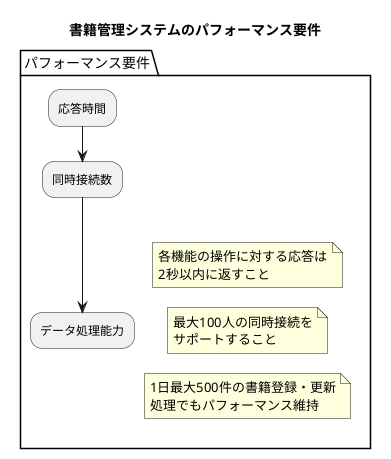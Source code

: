 @startuml
title 書籍管理システムのパフォーマンス要件

package "パフォーマンス要件" {
    :応答時間;
    :同時接続数;
    :データ処理能力;
}

note right
  各機能の操作に対する応答は
  2秒以内に返すこと
end note

note right
  最大100人の同時接続を
  サポートすること
end note

note right
  1日最大500件の書籍登録・更新
  処理でもパフォーマンス維持
end note

@enduml